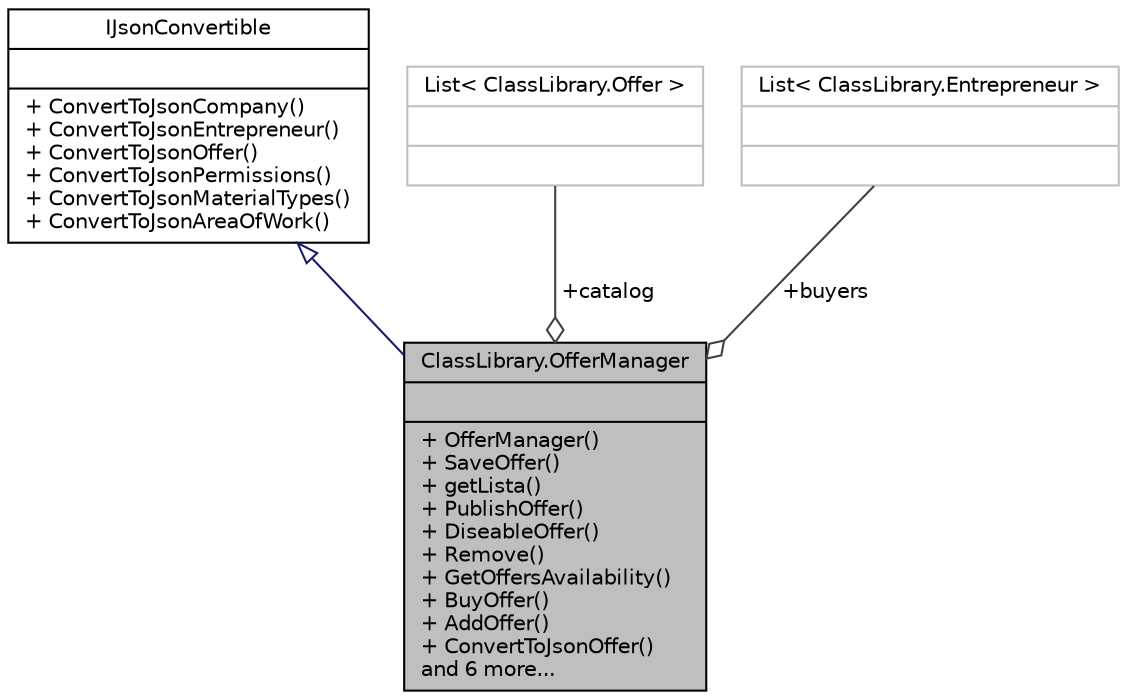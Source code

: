 digraph "ClassLibrary.OfferManager"
{
 // INTERACTIVE_SVG=YES
 // LATEX_PDF_SIZE
  edge [fontname="Helvetica",fontsize="10",labelfontname="Helvetica",labelfontsize="10"];
  node [fontname="Helvetica",fontsize="10",shape=record];
  Node1 [label="{ClassLibrary.OfferManager\n||+ OfferManager()\l+ SaveOffer()\l+ getLista()\l+ PublishOffer()\l+ DiseableOffer()\l+ Remove()\l+ GetOffersAvailability()\l+ BuyOffer()\l+ AddOffer()\l+ ConvertToJsonOffer()\land 6 more...\l}",height=0.2,width=0.4,color="black", fillcolor="grey75", style="filled", fontcolor="black",tooltip="En esta clase se puede ver el uso del patrona Expert, y que es experto en el manejo de las ofertas de..."];
  Node2 -> Node1 [dir="back",color="midnightblue",fontsize="10",style="solid",arrowtail="onormal",fontname="Helvetica"];
  Node2 [label="{IJsonConvertible\n||+ ConvertToJsonCompany()\l+ ConvertToJsonEntrepreneur()\l+ ConvertToJsonOffer()\l+ ConvertToJsonPermissions()\l+ ConvertToJsonMaterialTypes()\l+ ConvertToJsonAreaOfWork()\l}",height=0.2,width=0.4,color="black", fillcolor="white", style="filled",URL="$interfaceClassLibrary_1_1IJsonConvertible.html",tooltip="Define el tipo que tienen los objetos que pueden ser serializados en y deserializados desde texto en ..."];
  Node3 -> Node1 [color="grey25",fontsize="10",style="solid",label=" +catalog" ,arrowhead="odiamond",fontname="Helvetica"];
  Node3 [label="{List\< ClassLibrary.Offer \>\n||}",height=0.2,width=0.4,color="grey75", fillcolor="white", style="filled",tooltip=" "];
  Node4 -> Node1 [color="grey25",fontsize="10",style="solid",label=" +buyers" ,arrowhead="odiamond",fontname="Helvetica"];
  Node4 [label="{List\< ClassLibrary.Entrepreneur \>\n||}",height=0.2,width=0.4,color="grey75", fillcolor="white", style="filled",tooltip=" "];
}
